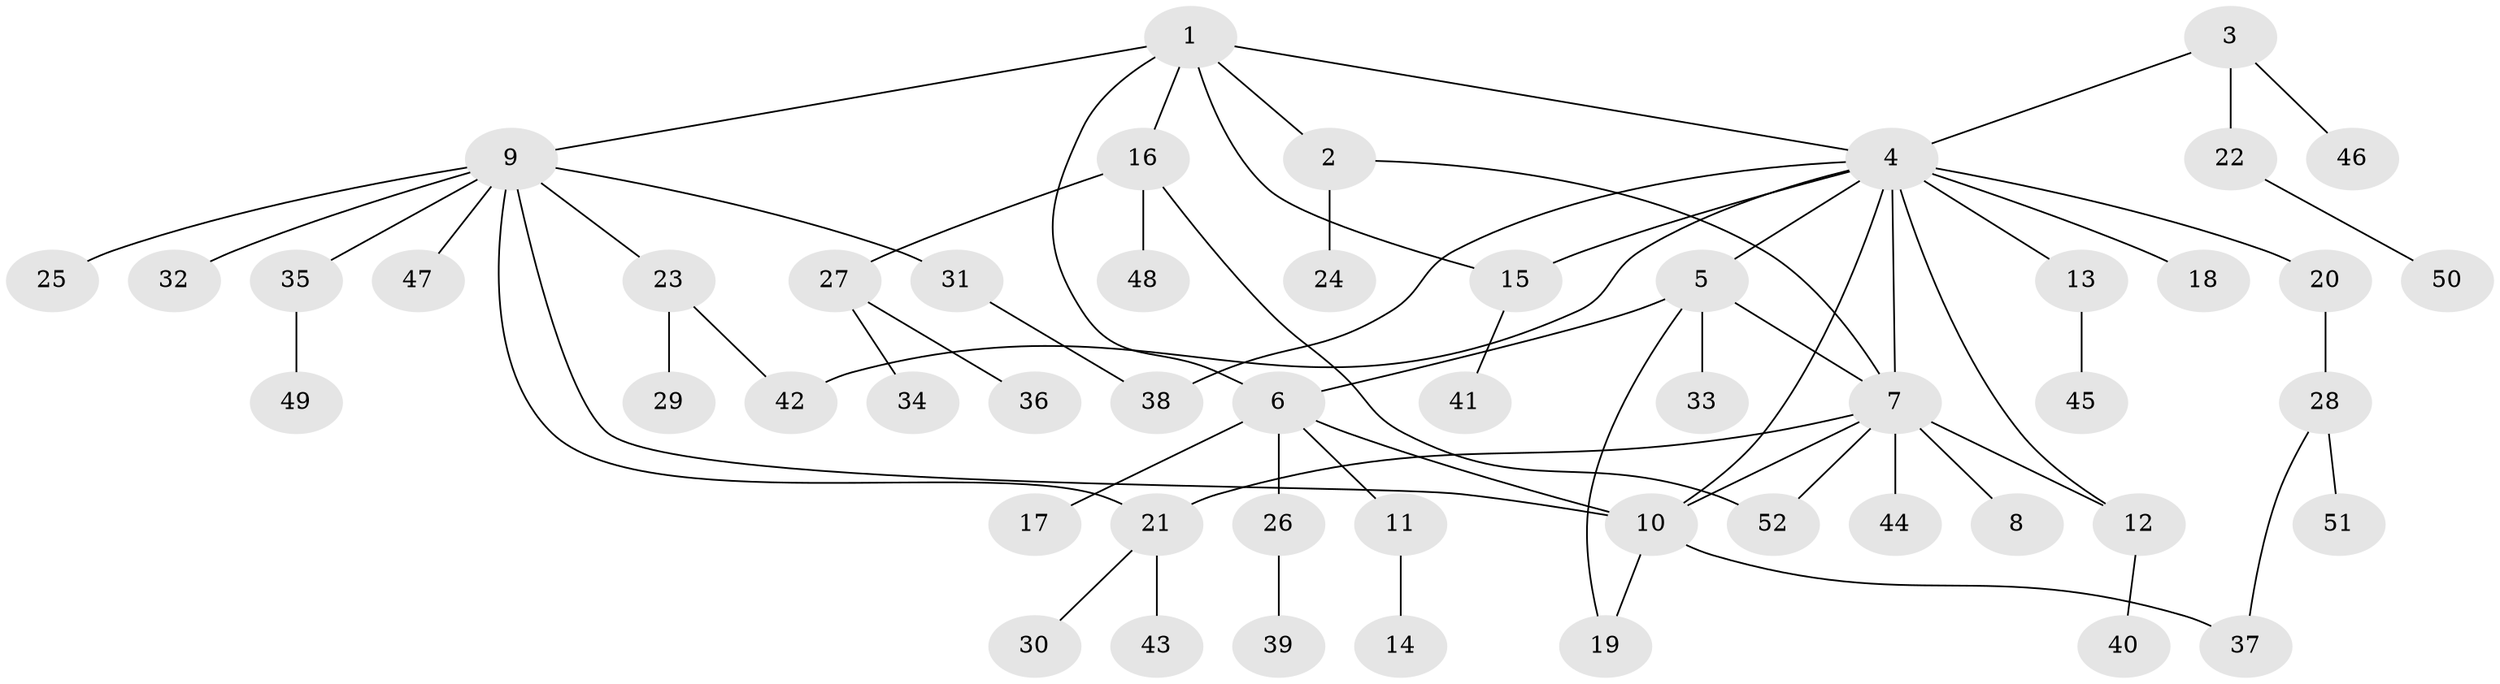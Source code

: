 // coarse degree distribution, {4: 0.125, 10: 0.0625, 1: 0.4375, 6: 0.0625, 3: 0.0625, 2: 0.25}
// Generated by graph-tools (version 1.1) at 2025/52/03/04/25 22:52:28]
// undirected, 52 vertices, 65 edges
graph export_dot {
  node [color=gray90,style=filled];
  1;
  2;
  3;
  4;
  5;
  6;
  7;
  8;
  9;
  10;
  11;
  12;
  13;
  14;
  15;
  16;
  17;
  18;
  19;
  20;
  21;
  22;
  23;
  24;
  25;
  26;
  27;
  28;
  29;
  30;
  31;
  32;
  33;
  34;
  35;
  36;
  37;
  38;
  39;
  40;
  41;
  42;
  43;
  44;
  45;
  46;
  47;
  48;
  49;
  50;
  51;
  52;
  1 -- 2;
  1 -- 4;
  1 -- 6;
  1 -- 9;
  1 -- 15;
  1 -- 16;
  2 -- 7;
  2 -- 24;
  3 -- 4;
  3 -- 22;
  3 -- 46;
  4 -- 5;
  4 -- 7;
  4 -- 10;
  4 -- 12;
  4 -- 13;
  4 -- 15;
  4 -- 18;
  4 -- 20;
  4 -- 38;
  4 -- 42;
  5 -- 6;
  5 -- 7;
  5 -- 19;
  5 -- 33;
  6 -- 10;
  6 -- 11;
  6 -- 17;
  6 -- 26;
  7 -- 8;
  7 -- 10;
  7 -- 12;
  7 -- 21;
  7 -- 44;
  7 -- 52;
  9 -- 10;
  9 -- 21;
  9 -- 23;
  9 -- 25;
  9 -- 31;
  9 -- 32;
  9 -- 35;
  9 -- 47;
  10 -- 19;
  10 -- 37;
  11 -- 14;
  12 -- 40;
  13 -- 45;
  15 -- 41;
  16 -- 27;
  16 -- 48;
  16 -- 52;
  20 -- 28;
  21 -- 30;
  21 -- 43;
  22 -- 50;
  23 -- 29;
  23 -- 42;
  26 -- 39;
  27 -- 34;
  27 -- 36;
  28 -- 37;
  28 -- 51;
  31 -- 38;
  35 -- 49;
}
